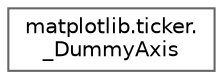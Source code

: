 digraph "Graphical Class Hierarchy"
{
 // LATEX_PDF_SIZE
  bgcolor="transparent";
  edge [fontname=Helvetica,fontsize=10,labelfontname=Helvetica,labelfontsize=10];
  node [fontname=Helvetica,fontsize=10,shape=box,height=0.2,width=0.4];
  rankdir="LR";
  Node0 [id="Node000000",label="matplotlib.ticker.\l_DummyAxis",height=0.2,width=0.4,color="grey40", fillcolor="white", style="filled",URL="$db/d65/classmatplotlib_1_1ticker_1_1__DummyAxis.html",tooltip=" "];
}
